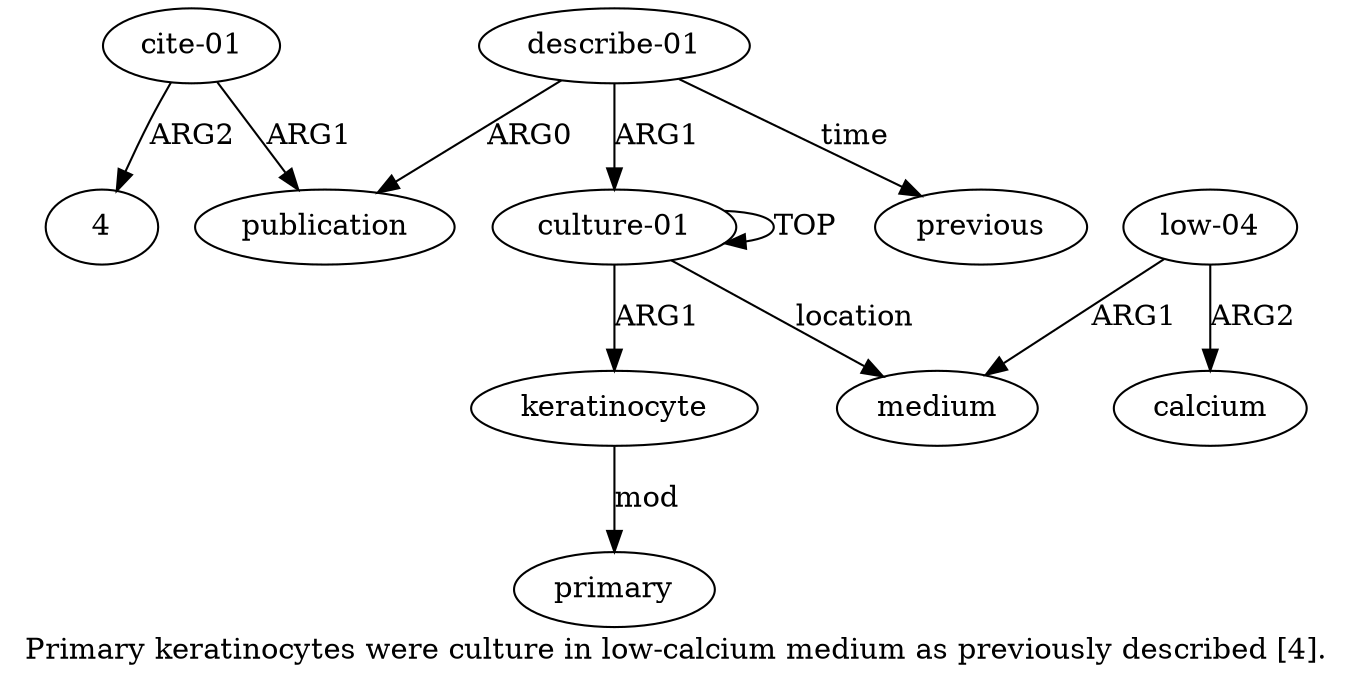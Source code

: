 digraph  {
	graph [label="Primary keratinocytes were culture in low-calcium medium as previously described [4]."];
	node [label="\N"];
	"a8 4"	 [color=black,
		gold_ind=-1,
		gold_label=4,
		label=4,
		test_ind=-1,
		test_label=4];
	a1	 [color=black,
		gold_ind=1,
		gold_label=keratinocyte,
		label=keratinocyte,
		test_ind=1,
		test_label=keratinocyte];
	a2	 [color=black,
		gold_ind=2,
		gold_label=primary,
		label=primary,
		test_ind=2,
		test_label=primary];
	a1 -> a2 [key=0,
	color=black,
	gold_label=mod,
	label=mod,
	test_label=mod];
a0 [color=black,
	gold_ind=0,
	gold_label="culture-01",
	label="culture-01",
	test_ind=0,
	test_label="culture-01"];
a0 -> a1 [key=0,
color=black,
gold_label=ARG1,
label=ARG1,
test_label=ARG1];
a0 -> a0 [key=0,
color=black,
gold_label=TOP,
label=TOP,
test_label=TOP];
a3 [color=black,
gold_ind=3,
gold_label=medium,
label=medium,
test_ind=3,
test_label=medium];
a0 -> a3 [key=0,
color=black,
gold_label=location,
label=location,
test_label=location];
a5 [color=black,
gold_ind=5,
gold_label=calcium,
label=calcium,
test_ind=5,
test_label=calcium];
a4 [color=black,
gold_ind=4,
gold_label="low-04",
label="low-04",
test_ind=4,
test_label="low-04"];
a4 -> a3 [key=0,
color=black,
gold_label=ARG1,
label=ARG1,
test_label=ARG1];
a4 -> a5 [key=0,
color=black,
gold_label=ARG2,
label=ARG2,
test_label=ARG2];
a7 [color=black,
gold_ind=7,
gold_label=publication,
label=publication,
test_ind=7,
test_label=publication];
a6 [color=black,
gold_ind=6,
gold_label="describe-01",
label="describe-01",
test_ind=6,
test_label="describe-01"];
a6 -> a0 [key=0,
color=black,
gold_label=ARG1,
label=ARG1,
test_label=ARG1];
a6 -> a7 [key=0,
color=black,
gold_label=ARG0,
label=ARG0,
test_label=ARG0];
a9 [color=black,
gold_ind=9,
gold_label=previous,
label=previous,
test_ind=9,
test_label=previous];
a6 -> a9 [key=0,
color=black,
gold_label=time,
label=time,
test_label=time];
a8 [color=black,
gold_ind=8,
gold_label="cite-01",
label="cite-01",
test_ind=8,
test_label="cite-01"];
a8 -> "a8 4" [key=0,
color=black,
gold_label=ARG2,
label=ARG2,
test_label=ARG2];
a8 -> a7 [key=0,
color=black,
gold_label=ARG1,
label=ARG1,
test_label=ARG1];
}
